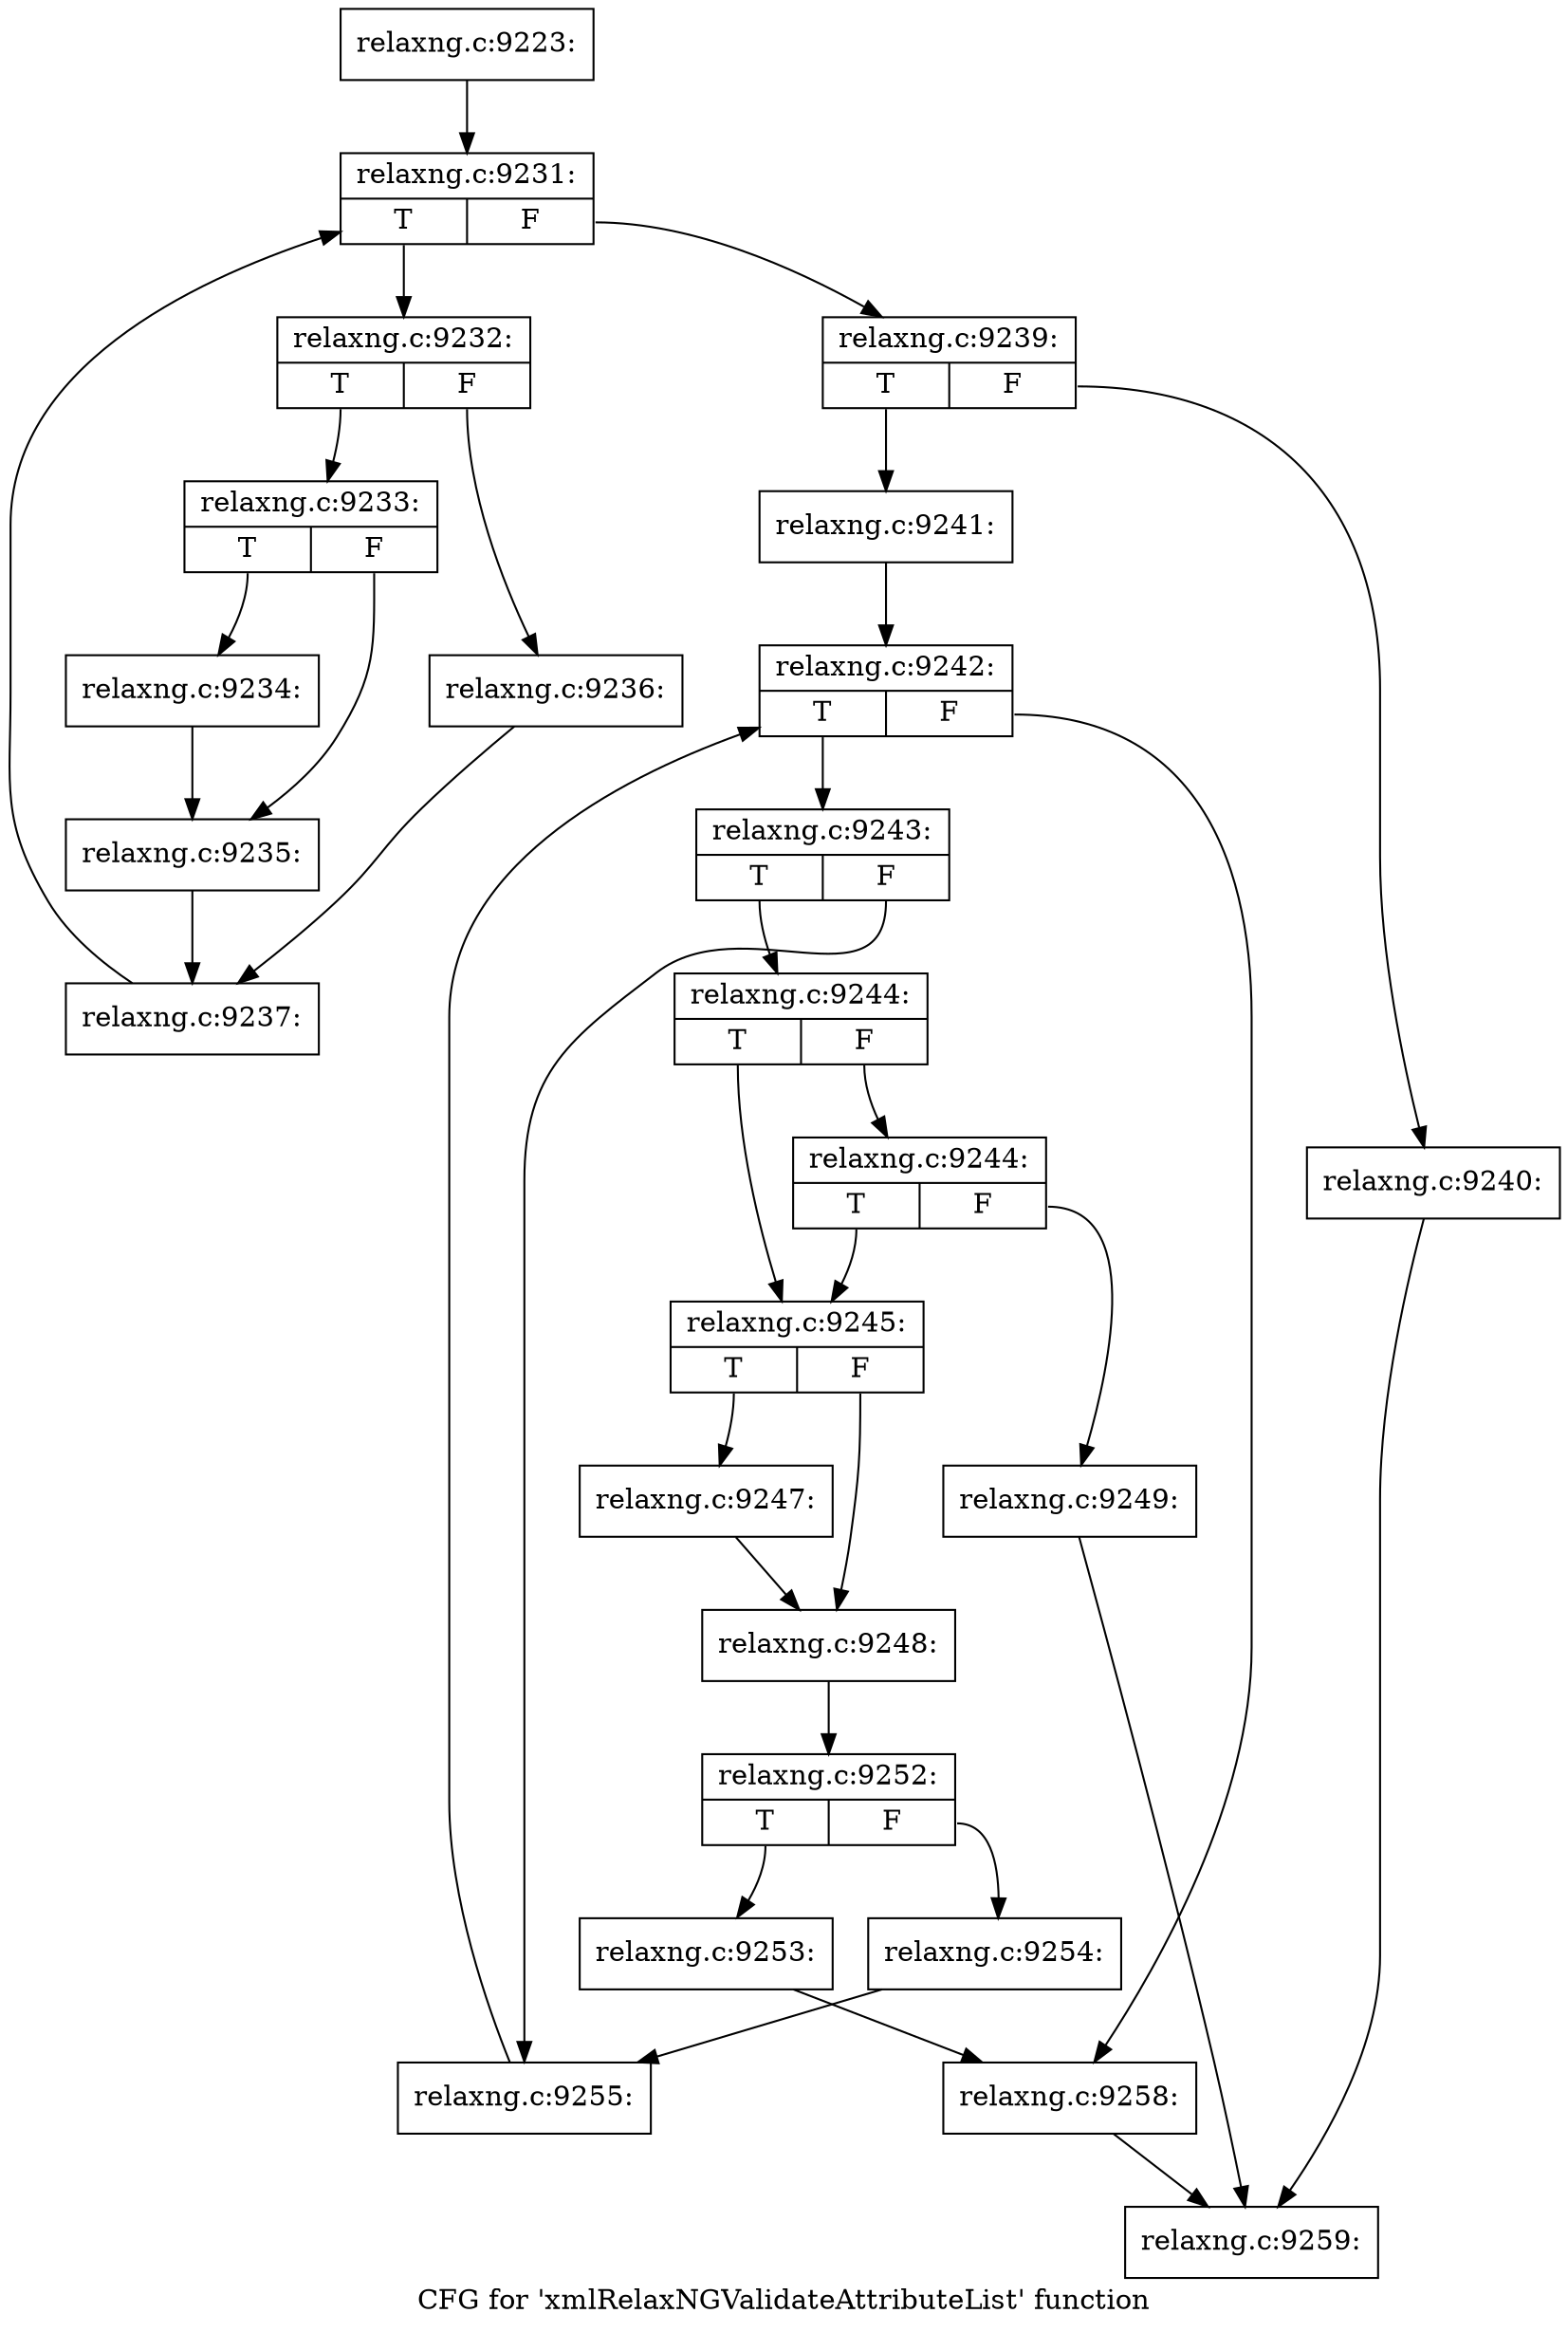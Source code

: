 digraph "CFG for 'xmlRelaxNGValidateAttributeList' function" {
	label="CFG for 'xmlRelaxNGValidateAttributeList' function";

	Node0x555e9c671500 [shape=record,label="{relaxng.c:9223:}"];
	Node0x555e9c671500 -> Node0x555e9c68b530;
	Node0x555e9c68b530 [shape=record,label="{relaxng.c:9231:|{<s0>T|<s1>F}}"];
	Node0x555e9c68b530:s0 -> Node0x555e9c68b930;
	Node0x555e9c68b530:s1 -> Node0x555e9c68b750;
	Node0x555e9c68b930 [shape=record,label="{relaxng.c:9232:|{<s0>T|<s1>F}}"];
	Node0x555e9c68b930:s0 -> Node0x555e9c68bae0;
	Node0x555e9c68b930:s1 -> Node0x555e9c68bb80;
	Node0x555e9c68bae0 [shape=record,label="{relaxng.c:9233:|{<s0>T|<s1>F}}"];
	Node0x555e9c68bae0:s0 -> Node0x555e9c68bef0;
	Node0x555e9c68bae0:s1 -> Node0x555e9c68bf40;
	Node0x555e9c68bef0 [shape=record,label="{relaxng.c:9234:}"];
	Node0x555e9c68bef0 -> Node0x555e9c68bf40;
	Node0x555e9c68bf40 [shape=record,label="{relaxng.c:9235:}"];
	Node0x555e9c68bf40 -> Node0x555e9c68bb30;
	Node0x555e9c68bb80 [shape=record,label="{relaxng.c:9236:}"];
	Node0x555e9c68bb80 -> Node0x555e9c68bb30;
	Node0x555e9c68bb30 [shape=record,label="{relaxng.c:9237:}"];
	Node0x555e9c68bb30 -> Node0x555e9c68b530;
	Node0x555e9c68b750 [shape=record,label="{relaxng.c:9239:|{<s0>T|<s1>F}}"];
	Node0x555e9c68b750:s0 -> Node0x555e9c68d120;
	Node0x555e9c68b750:s1 -> Node0x555e9c68d0d0;
	Node0x555e9c68d0d0 [shape=record,label="{relaxng.c:9240:}"];
	Node0x555e9c68d0d0 -> Node0x555e9c671550;
	Node0x555e9c68d120 [shape=record,label="{relaxng.c:9241:}"];
	Node0x555e9c68d120 -> Node0x555e9c68d6b0;
	Node0x555e9c68d6b0 [shape=record,label="{relaxng.c:9242:|{<s0>T|<s1>F}}"];
	Node0x555e9c68d6b0:s0 -> Node0x555e9c68dab0;
	Node0x555e9c68d6b0:s1 -> Node0x555e9c68d8d0;
	Node0x555e9c68dab0 [shape=record,label="{relaxng.c:9243:|{<s0>T|<s1>F}}"];
	Node0x555e9c68dab0:s0 -> Node0x555e9c68dc60;
	Node0x555e9c68dab0:s1 -> Node0x555e9c68dcb0;
	Node0x555e9c68dc60 [shape=record,label="{relaxng.c:9244:|{<s0>T|<s1>F}}"];
	Node0x555e9c68dc60:s0 -> Node0x555e9c68e020;
	Node0x555e9c68dc60:s1 -> Node0x555e9c68e110;
	Node0x555e9c68e110 [shape=record,label="{relaxng.c:9244:|{<s0>T|<s1>F}}"];
	Node0x555e9c68e110:s0 -> Node0x555e9c68e020;
	Node0x555e9c68e110:s1 -> Node0x555e9c68e0c0;
	Node0x555e9c68e020 [shape=record,label="{relaxng.c:9245:|{<s0>T|<s1>F}}"];
	Node0x555e9c68e020:s0 -> Node0x555e9c68eb70;
	Node0x555e9c68e020:s1 -> Node0x555e9c68ebc0;
	Node0x555e9c68eb70 [shape=record,label="{relaxng.c:9247:}"];
	Node0x555e9c68eb70 -> Node0x555e9c68ebc0;
	Node0x555e9c68ebc0 [shape=record,label="{relaxng.c:9248:}"];
	Node0x555e9c68ebc0 -> Node0x555e9c68e070;
	Node0x555e9c68e0c0 [shape=record,label="{relaxng.c:9249:}"];
	Node0x555e9c68e0c0 -> Node0x555e9c671550;
	Node0x555e9c68e070 [shape=record,label="{relaxng.c:9252:|{<s0>T|<s1>F}}"];
	Node0x555e9c68e070:s0 -> Node0x555e9c68f590;
	Node0x555e9c68e070:s1 -> Node0x555e9c68f5e0;
	Node0x555e9c68f590 [shape=record,label="{relaxng.c:9253:}"];
	Node0x555e9c68f590 -> Node0x555e9c68d8d0;
	Node0x555e9c68f5e0 [shape=record,label="{relaxng.c:9254:}"];
	Node0x555e9c68f5e0 -> Node0x555e9c68dcb0;
	Node0x555e9c68dcb0 [shape=record,label="{relaxng.c:9255:}"];
	Node0x555e9c68dcb0 -> Node0x555e9c68d6b0;
	Node0x555e9c68d8d0 [shape=record,label="{relaxng.c:9258:}"];
	Node0x555e9c68d8d0 -> Node0x555e9c671550;
	Node0x555e9c671550 [shape=record,label="{relaxng.c:9259:}"];
}
